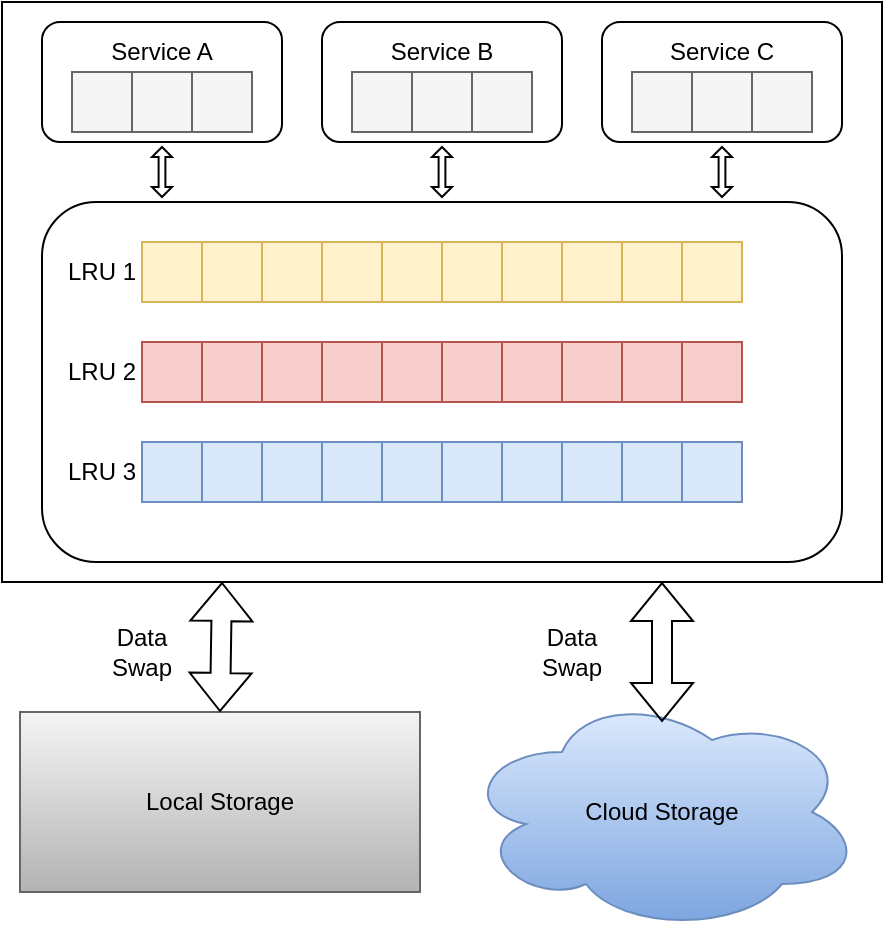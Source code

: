 <mxfile version="22.1.16" type="github">
  <diagram name="第 1 页" id="JyfFjGAexfhLY6njlDLw">
    <mxGraphModel dx="1195" dy="650" grid="1" gridSize="10" guides="1" tooltips="1" connect="1" arrows="1" fold="1" page="1" pageScale="1" pageWidth="827" pageHeight="1169" math="0" shadow="0">
      <root>
        <mxCell id="0" />
        <mxCell id="1" parent="0" />
        <mxCell id="Br-GBwjzSDuLGPGi_v_d-5" value="" style="rounded=0;whiteSpace=wrap;html=1;" parent="1" vertex="1">
          <mxGeometry x="310" y="140" width="120" height="80" as="geometry" />
        </mxCell>
        <mxCell id="Br-GBwjzSDuLGPGi_v_d-7" value="" style="rounded=0;whiteSpace=wrap;html=1;" parent="1" vertex="1">
          <mxGeometry x="200" y="120" width="440" height="290" as="geometry" />
        </mxCell>
        <mxCell id="Br-GBwjzSDuLGPGi_v_d-8" value="" style="rounded=1;whiteSpace=wrap;html=1;" parent="1" vertex="1">
          <mxGeometry x="220" y="130" width="120" height="60" as="geometry" />
        </mxCell>
        <mxCell id="Br-GBwjzSDuLGPGi_v_d-41" value="Service A" style="text;html=1;strokeColor=none;fillColor=none;align=center;verticalAlign=middle;whiteSpace=wrap;rounded=0;" parent="1" vertex="1">
          <mxGeometry x="250" y="130" width="60" height="30" as="geometry" />
        </mxCell>
        <mxCell id="0hbLelq6WaIyZ1fjen-j-7" value="" style="rounded=1;whiteSpace=wrap;html=1;" vertex="1" parent="1">
          <mxGeometry x="220" y="220" width="400" height="180" as="geometry" />
        </mxCell>
        <mxCell id="0hbLelq6WaIyZ1fjen-j-14" value="" style="whiteSpace=wrap;html=1;aspect=fixed;fillColor=#fff2cc;strokeColor=#d6b656;" vertex="1" parent="1">
          <mxGeometry x="270" y="240" width="30" height="30" as="geometry" />
        </mxCell>
        <mxCell id="0hbLelq6WaIyZ1fjen-j-15" value="" style="whiteSpace=wrap;html=1;aspect=fixed;fillColor=#fff2cc;strokeColor=#d6b656;" vertex="1" parent="1">
          <mxGeometry x="300" y="240" width="30" height="30" as="geometry" />
        </mxCell>
        <mxCell id="0hbLelq6WaIyZ1fjen-j-16" value="" style="whiteSpace=wrap;html=1;aspect=fixed;fillColor=#fff2cc;strokeColor=#d6b656;" vertex="1" parent="1">
          <mxGeometry x="330" y="240" width="30" height="30" as="geometry" />
        </mxCell>
        <mxCell id="0hbLelq6WaIyZ1fjen-j-17" value="" style="whiteSpace=wrap;html=1;aspect=fixed;fillColor=#fff2cc;strokeColor=#d6b656;" vertex="1" parent="1">
          <mxGeometry x="360" y="240" width="30" height="30" as="geometry" />
        </mxCell>
        <mxCell id="0hbLelq6WaIyZ1fjen-j-18" value="" style="whiteSpace=wrap;html=1;aspect=fixed;fillColor=#fff2cc;strokeColor=#d6b656;" vertex="1" parent="1">
          <mxGeometry x="390" y="240" width="30" height="30" as="geometry" />
        </mxCell>
        <mxCell id="0hbLelq6WaIyZ1fjen-j-19" value="" style="whiteSpace=wrap;html=1;aspect=fixed;fillColor=#fff2cc;strokeColor=#d6b656;" vertex="1" parent="1">
          <mxGeometry x="420" y="240" width="30" height="30" as="geometry" />
        </mxCell>
        <mxCell id="0hbLelq6WaIyZ1fjen-j-20" value="" style="whiteSpace=wrap;html=1;aspect=fixed;fillColor=#fff2cc;strokeColor=#d6b656;" vertex="1" parent="1">
          <mxGeometry x="450" y="240" width="30" height="30" as="geometry" />
        </mxCell>
        <mxCell id="0hbLelq6WaIyZ1fjen-j-21" value="" style="whiteSpace=wrap;html=1;aspect=fixed;fillColor=#fff2cc;strokeColor=#d6b656;" vertex="1" parent="1">
          <mxGeometry x="480" y="240" width="30" height="30" as="geometry" />
        </mxCell>
        <mxCell id="0hbLelq6WaIyZ1fjen-j-22" value="" style="whiteSpace=wrap;html=1;aspect=fixed;fillColor=#fff2cc;strokeColor=#d6b656;" vertex="1" parent="1">
          <mxGeometry x="510" y="240" width="30" height="30" as="geometry" />
        </mxCell>
        <mxCell id="0hbLelq6WaIyZ1fjen-j-26" value="" style="group;fillColor=#f5f5f5;fontColor=#333333;strokeColor=#666666;" vertex="1" connectable="0" parent="1">
          <mxGeometry x="235" y="155" width="90" height="30" as="geometry" />
        </mxCell>
        <mxCell id="0hbLelq6WaIyZ1fjen-j-23" value="" style="whiteSpace=wrap;html=1;aspect=fixed;fillColor=#f5f5f5;strokeColor=#666666;fontColor=#333333;" vertex="1" parent="0hbLelq6WaIyZ1fjen-j-26">
          <mxGeometry width="30" height="30" as="geometry" />
        </mxCell>
        <mxCell id="0hbLelq6WaIyZ1fjen-j-24" value="" style="whiteSpace=wrap;html=1;aspect=fixed;fillColor=#f5f5f5;strokeColor=#666666;fontColor=#333333;" vertex="1" parent="0hbLelq6WaIyZ1fjen-j-26">
          <mxGeometry x="30" width="30" height="30" as="geometry" />
        </mxCell>
        <mxCell id="0hbLelq6WaIyZ1fjen-j-25" value="" style="whiteSpace=wrap;html=1;aspect=fixed;fillColor=#f5f5f5;strokeColor=#666666;fontColor=#333333;" vertex="1" parent="0hbLelq6WaIyZ1fjen-j-26">
          <mxGeometry x="60" width="30" height="30" as="geometry" />
        </mxCell>
        <mxCell id="0hbLelq6WaIyZ1fjen-j-31" value="" style="rounded=1;whiteSpace=wrap;html=1;" vertex="1" parent="1">
          <mxGeometry x="360" y="130" width="120" height="60" as="geometry" />
        </mxCell>
        <mxCell id="0hbLelq6WaIyZ1fjen-j-32" value="Service B" style="text;html=1;strokeColor=none;fillColor=none;align=center;verticalAlign=middle;whiteSpace=wrap;rounded=0;" vertex="1" parent="1">
          <mxGeometry x="390" y="130" width="60" height="30" as="geometry" />
        </mxCell>
        <mxCell id="0hbLelq6WaIyZ1fjen-j-33" value="" style="group;fillColor=#f5f5f5;strokeColor=#666666;fontColor=#333333;" vertex="1" connectable="0" parent="1">
          <mxGeometry x="375" y="155" width="90" height="30" as="geometry" />
        </mxCell>
        <mxCell id="0hbLelq6WaIyZ1fjen-j-34" value="" style="whiteSpace=wrap;html=1;aspect=fixed;fillColor=#f5f5f5;strokeColor=#666666;fontColor=#333333;" vertex="1" parent="0hbLelq6WaIyZ1fjen-j-33">
          <mxGeometry width="30" height="30" as="geometry" />
        </mxCell>
        <mxCell id="0hbLelq6WaIyZ1fjen-j-35" value="" style="whiteSpace=wrap;html=1;aspect=fixed;fillColor=#f5f5f5;strokeColor=#666666;fontColor=#333333;" vertex="1" parent="0hbLelq6WaIyZ1fjen-j-33">
          <mxGeometry x="30" width="30" height="30" as="geometry" />
        </mxCell>
        <mxCell id="0hbLelq6WaIyZ1fjen-j-36" value="" style="whiteSpace=wrap;html=1;aspect=fixed;fillColor=#f5f5f5;strokeColor=#666666;fontColor=#333333;" vertex="1" parent="0hbLelq6WaIyZ1fjen-j-33">
          <mxGeometry x="60" width="30" height="30" as="geometry" />
        </mxCell>
        <mxCell id="0hbLelq6WaIyZ1fjen-j-50" value="" style="rounded=1;whiteSpace=wrap;html=1;" vertex="1" parent="1">
          <mxGeometry x="500" y="130" width="120" height="60" as="geometry" />
        </mxCell>
        <mxCell id="0hbLelq6WaIyZ1fjen-j-51" value="Service C" style="text;html=1;strokeColor=none;fillColor=none;align=center;verticalAlign=middle;whiteSpace=wrap;rounded=0;" vertex="1" parent="1">
          <mxGeometry x="530" y="130" width="60" height="30" as="geometry" />
        </mxCell>
        <mxCell id="0hbLelq6WaIyZ1fjen-j-52" value="" style="group;fillColor=#f5f5f5;fontColor=#333333;strokeColor=#666666;" vertex="1" connectable="0" parent="1">
          <mxGeometry x="515" y="155" width="90" height="30" as="geometry" />
        </mxCell>
        <mxCell id="0hbLelq6WaIyZ1fjen-j-53" value="" style="whiteSpace=wrap;html=1;aspect=fixed;fillColor=#f5f5f5;strokeColor=#666666;fontColor=#333333;" vertex="1" parent="0hbLelq6WaIyZ1fjen-j-52">
          <mxGeometry width="30" height="30" as="geometry" />
        </mxCell>
        <mxCell id="0hbLelq6WaIyZ1fjen-j-54" value="" style="whiteSpace=wrap;html=1;aspect=fixed;fillColor=#f5f5f5;strokeColor=#666666;fontColor=#333333;" vertex="1" parent="0hbLelq6WaIyZ1fjen-j-52">
          <mxGeometry x="30" width="30" height="30" as="geometry" />
        </mxCell>
        <mxCell id="0hbLelq6WaIyZ1fjen-j-55" value="" style="whiteSpace=wrap;html=1;aspect=fixed;fillColor=#f5f5f5;strokeColor=#666666;fontColor=#333333;" vertex="1" parent="0hbLelq6WaIyZ1fjen-j-52">
          <mxGeometry x="60" width="30" height="30" as="geometry" />
        </mxCell>
        <mxCell id="0hbLelq6WaIyZ1fjen-j-56" value="" style="whiteSpace=wrap;html=1;aspect=fixed;fillColor=#fff2cc;strokeColor=#d6b656;" vertex="1" parent="1">
          <mxGeometry x="540" y="240" width="30" height="30" as="geometry" />
        </mxCell>
        <mxCell id="0hbLelq6WaIyZ1fjen-j-57" value="" style="whiteSpace=wrap;html=1;aspect=fixed;fillColor=#f8cecc;strokeColor=#b85450;" vertex="1" parent="1">
          <mxGeometry x="270" y="290" width="30" height="30" as="geometry" />
        </mxCell>
        <mxCell id="0hbLelq6WaIyZ1fjen-j-58" value="" style="whiteSpace=wrap;html=1;aspect=fixed;fillColor=#f8cecc;strokeColor=#b85450;" vertex="1" parent="1">
          <mxGeometry x="300" y="290" width="30" height="30" as="geometry" />
        </mxCell>
        <mxCell id="0hbLelq6WaIyZ1fjen-j-59" value="" style="whiteSpace=wrap;html=1;aspect=fixed;fillColor=#f8cecc;strokeColor=#b85450;" vertex="1" parent="1">
          <mxGeometry x="330" y="290" width="30" height="30" as="geometry" />
        </mxCell>
        <mxCell id="0hbLelq6WaIyZ1fjen-j-60" value="" style="whiteSpace=wrap;html=1;aspect=fixed;fillColor=#f8cecc;strokeColor=#b85450;" vertex="1" parent="1">
          <mxGeometry x="360" y="290" width="30" height="30" as="geometry" />
        </mxCell>
        <mxCell id="0hbLelq6WaIyZ1fjen-j-61" value="" style="whiteSpace=wrap;html=1;aspect=fixed;fillColor=#f8cecc;strokeColor=#b85450;" vertex="1" parent="1">
          <mxGeometry x="390" y="290" width="30" height="30" as="geometry" />
        </mxCell>
        <mxCell id="0hbLelq6WaIyZ1fjen-j-62" value="" style="whiteSpace=wrap;html=1;aspect=fixed;fillColor=#f8cecc;strokeColor=#b85450;" vertex="1" parent="1">
          <mxGeometry x="420" y="290" width="30" height="30" as="geometry" />
        </mxCell>
        <mxCell id="0hbLelq6WaIyZ1fjen-j-63" value="" style="whiteSpace=wrap;html=1;aspect=fixed;fillColor=#f8cecc;strokeColor=#b85450;" vertex="1" parent="1">
          <mxGeometry x="450" y="290" width="30" height="30" as="geometry" />
        </mxCell>
        <mxCell id="0hbLelq6WaIyZ1fjen-j-64" value="" style="whiteSpace=wrap;html=1;aspect=fixed;fillColor=#f8cecc;strokeColor=#b85450;" vertex="1" parent="1">
          <mxGeometry x="480" y="290" width="30" height="30" as="geometry" />
        </mxCell>
        <mxCell id="0hbLelq6WaIyZ1fjen-j-65" value="" style="whiteSpace=wrap;html=1;aspect=fixed;fillColor=#f8cecc;strokeColor=#b85450;" vertex="1" parent="1">
          <mxGeometry x="510" y="290" width="30" height="30" as="geometry" />
        </mxCell>
        <mxCell id="0hbLelq6WaIyZ1fjen-j-66" value="" style="whiteSpace=wrap;html=1;aspect=fixed;fillColor=#f8cecc;strokeColor=#b85450;" vertex="1" parent="1">
          <mxGeometry x="540" y="290" width="30" height="30" as="geometry" />
        </mxCell>
        <mxCell id="0hbLelq6WaIyZ1fjen-j-67" value="" style="whiteSpace=wrap;html=1;aspect=fixed;fillColor=#dae8fc;strokeColor=#6c8ebf;" vertex="1" parent="1">
          <mxGeometry x="270" y="340" width="30" height="30" as="geometry" />
        </mxCell>
        <mxCell id="0hbLelq6WaIyZ1fjen-j-68" value="" style="whiteSpace=wrap;html=1;aspect=fixed;fillColor=#dae8fc;strokeColor=#6c8ebf;" vertex="1" parent="1">
          <mxGeometry x="300" y="340" width="30" height="30" as="geometry" />
        </mxCell>
        <mxCell id="0hbLelq6WaIyZ1fjen-j-69" value="" style="whiteSpace=wrap;html=1;aspect=fixed;fillColor=#dae8fc;strokeColor=#6c8ebf;" vertex="1" parent="1">
          <mxGeometry x="330" y="340" width="30" height="30" as="geometry" />
        </mxCell>
        <mxCell id="0hbLelq6WaIyZ1fjen-j-70" value="" style="whiteSpace=wrap;html=1;aspect=fixed;fillColor=#dae8fc;strokeColor=#6c8ebf;" vertex="1" parent="1">
          <mxGeometry x="360" y="340" width="30" height="30" as="geometry" />
        </mxCell>
        <mxCell id="0hbLelq6WaIyZ1fjen-j-71" value="" style="whiteSpace=wrap;html=1;aspect=fixed;fillColor=#dae8fc;strokeColor=#6c8ebf;" vertex="1" parent="1">
          <mxGeometry x="390" y="340" width="30" height="30" as="geometry" />
        </mxCell>
        <mxCell id="0hbLelq6WaIyZ1fjen-j-72" value="" style="whiteSpace=wrap;html=1;aspect=fixed;fillColor=#dae8fc;strokeColor=#6c8ebf;" vertex="1" parent="1">
          <mxGeometry x="420" y="340" width="30" height="30" as="geometry" />
        </mxCell>
        <mxCell id="0hbLelq6WaIyZ1fjen-j-73" value="" style="whiteSpace=wrap;html=1;aspect=fixed;fillColor=#dae8fc;strokeColor=#6c8ebf;" vertex="1" parent="1">
          <mxGeometry x="450" y="340" width="30" height="30" as="geometry" />
        </mxCell>
        <mxCell id="0hbLelq6WaIyZ1fjen-j-74" value="" style="whiteSpace=wrap;html=1;aspect=fixed;fillColor=#dae8fc;strokeColor=#6c8ebf;" vertex="1" parent="1">
          <mxGeometry x="480" y="340" width="30" height="30" as="geometry" />
        </mxCell>
        <mxCell id="0hbLelq6WaIyZ1fjen-j-75" value="" style="whiteSpace=wrap;html=1;aspect=fixed;fillColor=#dae8fc;strokeColor=#6c8ebf;" vertex="1" parent="1">
          <mxGeometry x="510" y="340" width="30" height="30" as="geometry" />
        </mxCell>
        <mxCell id="0hbLelq6WaIyZ1fjen-j-76" value="" style="whiteSpace=wrap;html=1;aspect=fixed;fillColor=#dae8fc;strokeColor=#6c8ebf;" vertex="1" parent="1">
          <mxGeometry x="540" y="340" width="30" height="30" as="geometry" />
        </mxCell>
        <mxCell id="0hbLelq6WaIyZ1fjen-j-77" value="Local Storage" style="rounded=0;whiteSpace=wrap;html=1;fillColor=#f5f5f5;gradientColor=#b3b3b3;strokeColor=#666666;" vertex="1" parent="1">
          <mxGeometry x="209" y="475" width="200" height="90" as="geometry" />
        </mxCell>
        <mxCell id="0hbLelq6WaIyZ1fjen-j-78" value="Cloud Storage" style="ellipse;shape=cloud;whiteSpace=wrap;html=1;fillColor=#dae8fc;strokeColor=#6c8ebf;gradientColor=#7ea6e0;" vertex="1" parent="1">
          <mxGeometry x="430" y="465" width="200" height="120" as="geometry" />
        </mxCell>
        <mxCell id="0hbLelq6WaIyZ1fjen-j-79" value="" style="shape=flexArrow;endArrow=classic;startArrow=classic;html=1;rounded=0;exitX=0.5;exitY=0;exitDx=0;exitDy=0;entryX=0.25;entryY=1;entryDx=0;entryDy=0;" edge="1" parent="1" source="0hbLelq6WaIyZ1fjen-j-77" target="Br-GBwjzSDuLGPGi_v_d-7">
          <mxGeometry width="100" height="100" relative="1" as="geometry">
            <mxPoint x="250" y="540" as="sourcePoint" />
            <mxPoint x="350" y="440" as="targetPoint" />
          </mxGeometry>
        </mxCell>
        <mxCell id="0hbLelq6WaIyZ1fjen-j-80" value="" style="shape=flexArrow;endArrow=classic;startArrow=classic;html=1;rounded=0;entryX=0.75;entryY=1;entryDx=0;entryDy=0;" edge="1" parent="1" target="Br-GBwjzSDuLGPGi_v_d-7">
          <mxGeometry width="100" height="100" relative="1" as="geometry">
            <mxPoint x="530" y="480" as="sourcePoint" />
            <mxPoint x="550" y="440" as="targetPoint" />
          </mxGeometry>
        </mxCell>
        <mxCell id="0hbLelq6WaIyZ1fjen-j-81" value="LRU 1" style="text;html=1;strokeColor=none;fillColor=none;align=center;verticalAlign=middle;whiteSpace=wrap;rounded=0;" vertex="1" parent="1">
          <mxGeometry x="220" y="240" width="60" height="30" as="geometry" />
        </mxCell>
        <mxCell id="0hbLelq6WaIyZ1fjen-j-82" value="LRU 2" style="text;html=1;strokeColor=none;fillColor=none;align=center;verticalAlign=middle;whiteSpace=wrap;rounded=0;" vertex="1" parent="1">
          <mxGeometry x="220" y="290" width="60" height="30" as="geometry" />
        </mxCell>
        <mxCell id="0hbLelq6WaIyZ1fjen-j-83" value="LRU 3" style="text;html=1;strokeColor=none;fillColor=none;align=center;verticalAlign=middle;whiteSpace=wrap;rounded=0;" vertex="1" parent="1">
          <mxGeometry x="220" y="340" width="60" height="30" as="geometry" />
        </mxCell>
        <mxCell id="0hbLelq6WaIyZ1fjen-j-86" value="" style="html=1;shadow=0;dashed=0;align=center;verticalAlign=middle;shape=mxgraph.arrows2.twoWayArrow;dy=0.66;dx=5.03;rotation=90;" vertex="1" parent="1">
          <mxGeometry x="267.5" y="200" width="25" height="10" as="geometry" />
        </mxCell>
        <mxCell id="0hbLelq6WaIyZ1fjen-j-90" value="" style="html=1;shadow=0;dashed=0;align=center;verticalAlign=middle;shape=mxgraph.arrows2.twoWayArrow;dy=0.66;dx=5.03;rotation=90;" vertex="1" parent="1">
          <mxGeometry x="407.5" y="200" width="25" height="10" as="geometry" />
        </mxCell>
        <mxCell id="0hbLelq6WaIyZ1fjen-j-92" value="" style="html=1;shadow=0;dashed=0;align=center;verticalAlign=middle;shape=mxgraph.arrows2.twoWayArrow;dy=0.66;dx=5.03;rotation=90;" vertex="1" parent="1">
          <mxGeometry x="547.5" y="200" width="25" height="10" as="geometry" />
        </mxCell>
        <mxCell id="0hbLelq6WaIyZ1fjen-j-93" value="Data Swap" style="text;html=1;strokeColor=none;fillColor=none;align=center;verticalAlign=middle;whiteSpace=wrap;rounded=0;" vertex="1" parent="1">
          <mxGeometry x="240" y="430" width="60" height="30" as="geometry" />
        </mxCell>
        <mxCell id="0hbLelq6WaIyZ1fjen-j-94" value="Data Swap" style="text;html=1;strokeColor=none;fillColor=none;align=center;verticalAlign=middle;whiteSpace=wrap;rounded=0;" vertex="1" parent="1">
          <mxGeometry x="455" y="430" width="60" height="30" as="geometry" />
        </mxCell>
      </root>
    </mxGraphModel>
  </diagram>
</mxfile>
